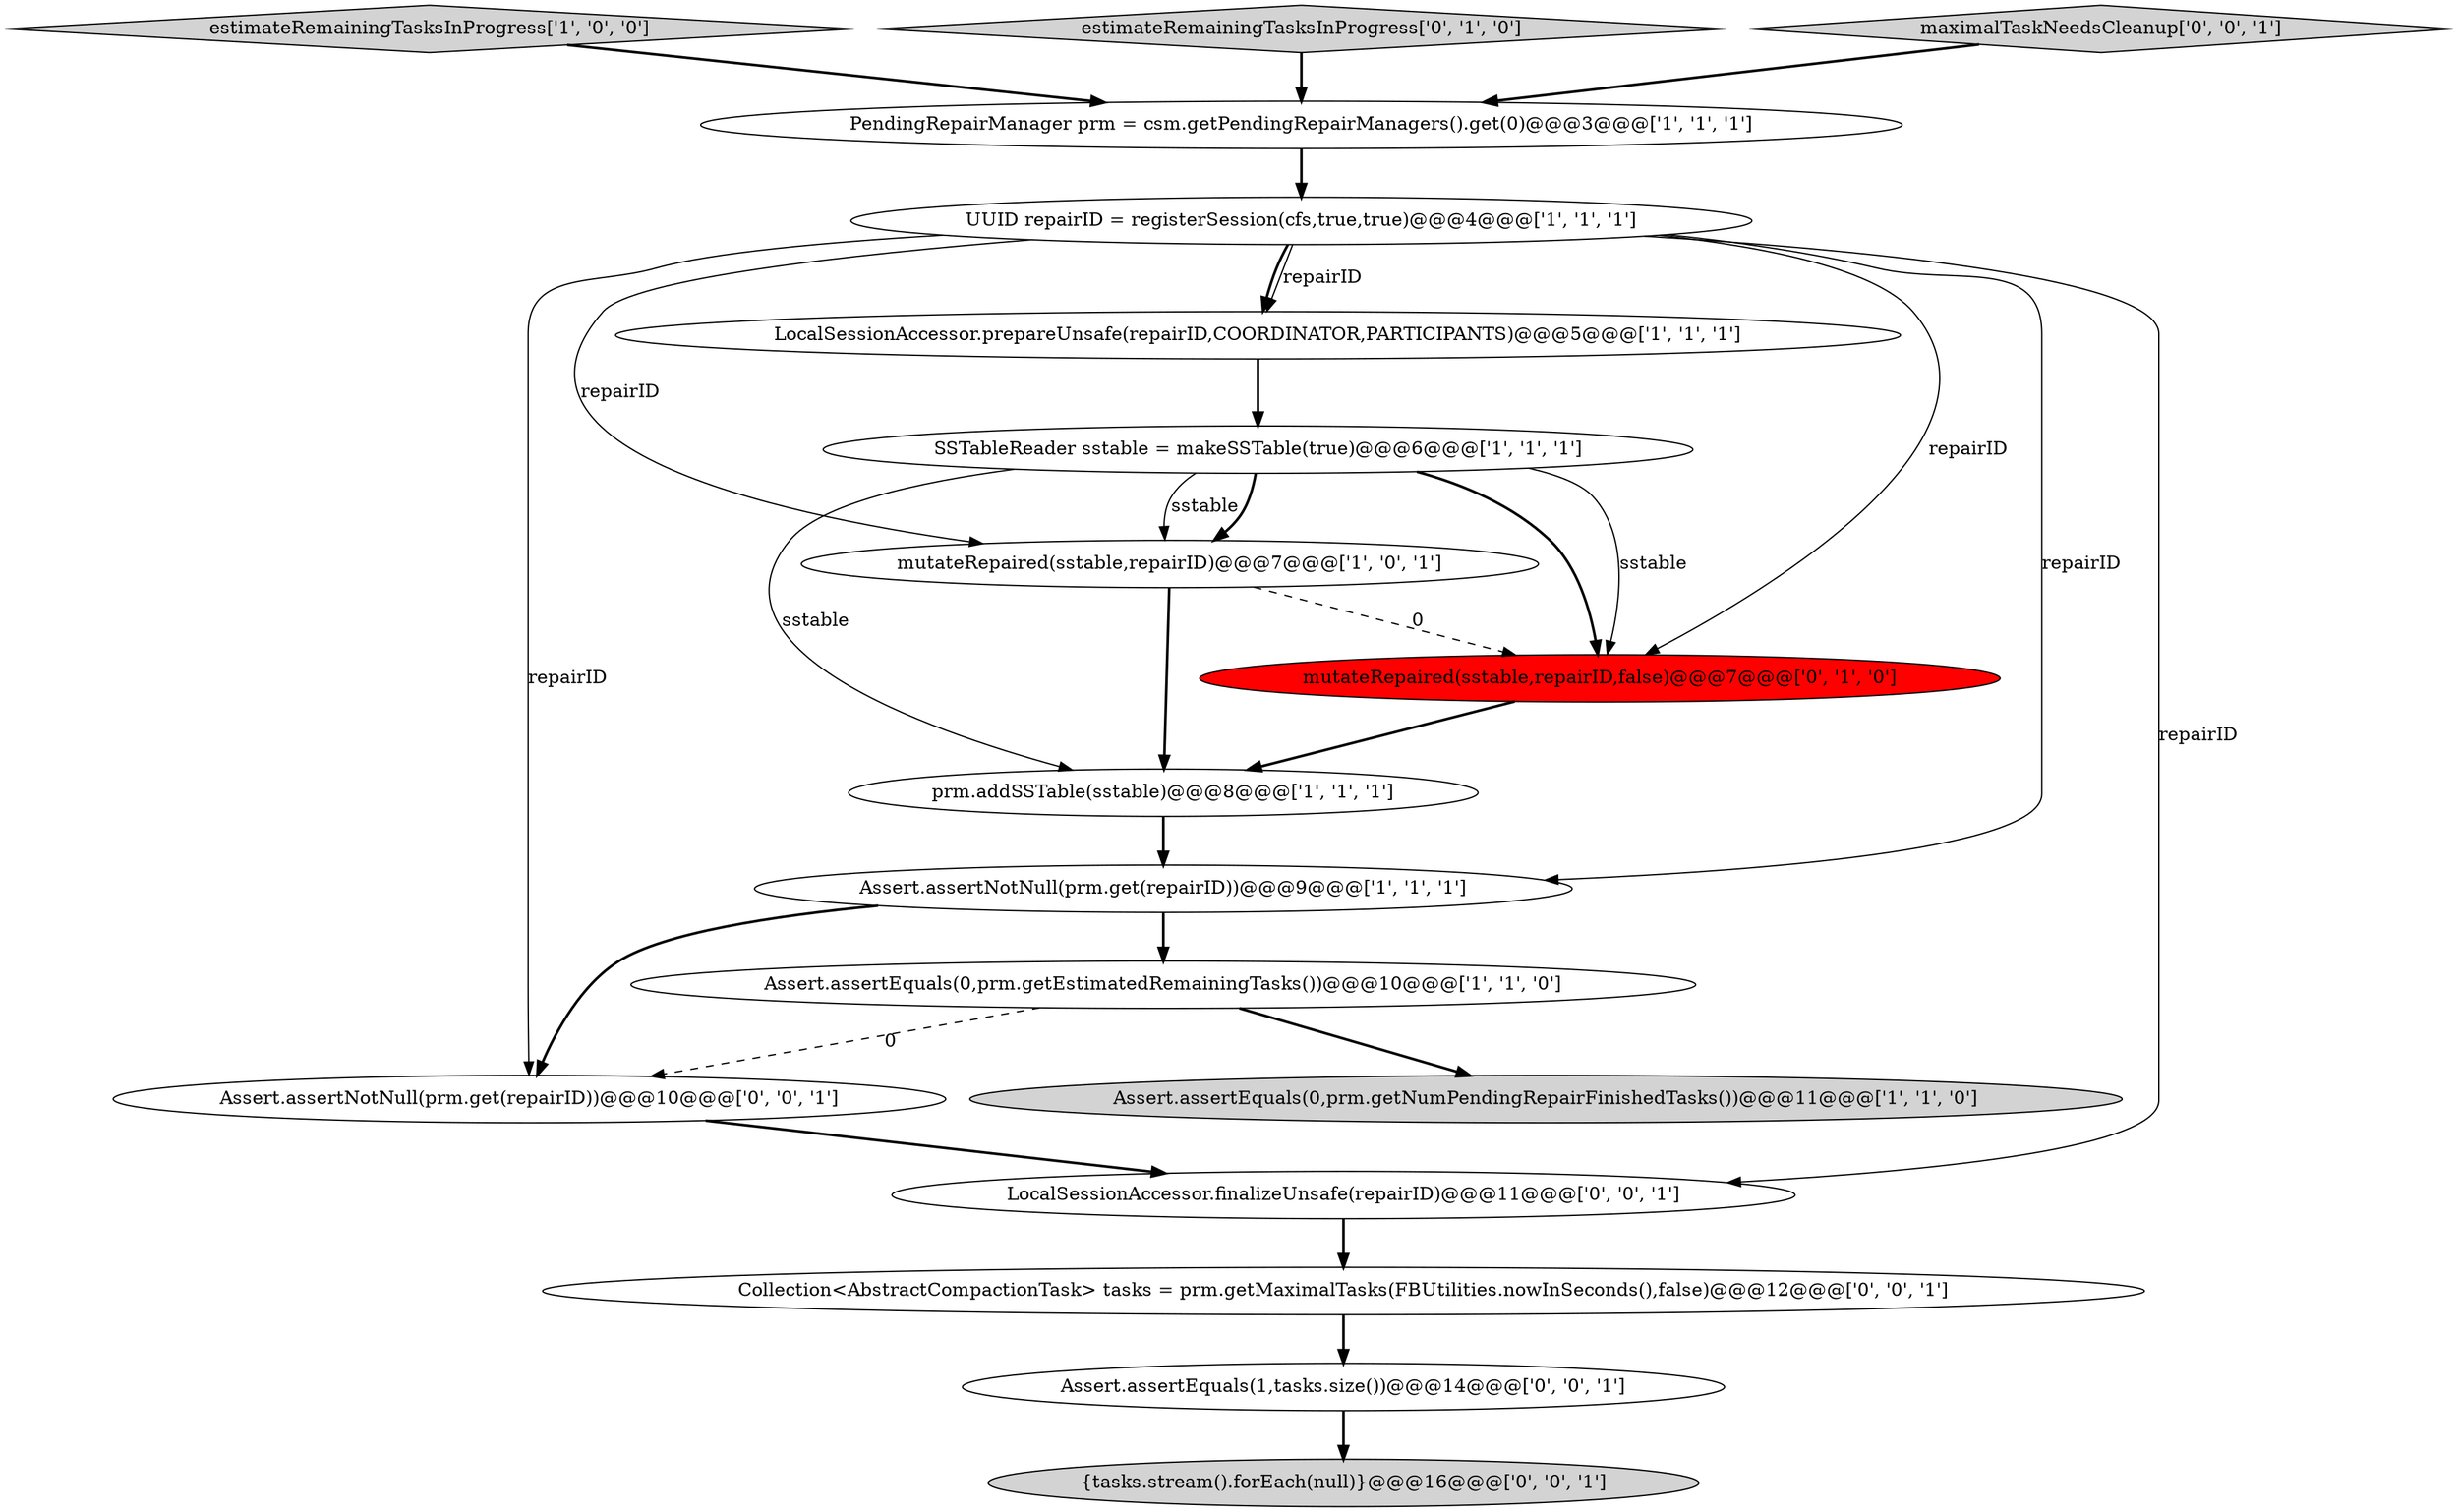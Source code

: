 digraph {
1 [style = filled, label = "Assert.assertEquals(0,prm.getEstimatedRemainingTasks())@@@10@@@['1', '1', '0']", fillcolor = white, shape = ellipse image = "AAA0AAABBB1BBB"];
9 [style = filled, label = "prm.addSSTable(sstable)@@@8@@@['1', '1', '1']", fillcolor = white, shape = ellipse image = "AAA0AAABBB1BBB"];
7 [style = filled, label = "Assert.assertEquals(0,prm.getNumPendingRepairFinishedTasks())@@@11@@@['1', '1', '0']", fillcolor = lightgray, shape = ellipse image = "AAA0AAABBB1BBB"];
0 [style = filled, label = "mutateRepaired(sstable,repairID)@@@7@@@['1', '0', '1']", fillcolor = white, shape = ellipse image = "AAA0AAABBB1BBB"];
16 [style = filled, label = "Assert.assertNotNull(prm.get(repairID))@@@10@@@['0', '0', '1']", fillcolor = white, shape = ellipse image = "AAA0AAABBB3BBB"];
11 [style = filled, label = "mutateRepaired(sstable,repairID,false)@@@7@@@['0', '1', '0']", fillcolor = red, shape = ellipse image = "AAA1AAABBB2BBB"];
3 [style = filled, label = "Assert.assertNotNull(prm.get(repairID))@@@9@@@['1', '1', '1']", fillcolor = white, shape = ellipse image = "AAA0AAABBB1BBB"];
13 [style = filled, label = "Collection<AbstractCompactionTask> tasks = prm.getMaximalTasks(FBUtilities.nowInSeconds(),false)@@@12@@@['0', '0', '1']", fillcolor = white, shape = ellipse image = "AAA0AAABBB3BBB"];
17 [style = filled, label = "Assert.assertEquals(1,tasks.size())@@@14@@@['0', '0', '1']", fillcolor = white, shape = ellipse image = "AAA0AAABBB3BBB"];
4 [style = filled, label = "estimateRemainingTasksInProgress['1', '0', '0']", fillcolor = lightgray, shape = diamond image = "AAA0AAABBB1BBB"];
10 [style = filled, label = "estimateRemainingTasksInProgress['0', '1', '0']", fillcolor = lightgray, shape = diamond image = "AAA0AAABBB2BBB"];
2 [style = filled, label = "UUID repairID = registerSession(cfs,true,true)@@@4@@@['1', '1', '1']", fillcolor = white, shape = ellipse image = "AAA0AAABBB1BBB"];
15 [style = filled, label = "{tasks.stream().forEach(null)}@@@16@@@['0', '0', '1']", fillcolor = lightgray, shape = ellipse image = "AAA0AAABBB3BBB"];
5 [style = filled, label = "LocalSessionAccessor.prepareUnsafe(repairID,COORDINATOR,PARTICIPANTS)@@@5@@@['1', '1', '1']", fillcolor = white, shape = ellipse image = "AAA0AAABBB1BBB"];
6 [style = filled, label = "PendingRepairManager prm = csm.getPendingRepairManagers().get(0)@@@3@@@['1', '1', '1']", fillcolor = white, shape = ellipse image = "AAA0AAABBB1BBB"];
8 [style = filled, label = "SSTableReader sstable = makeSSTable(true)@@@6@@@['1', '1', '1']", fillcolor = white, shape = ellipse image = "AAA0AAABBB1BBB"];
14 [style = filled, label = "maximalTaskNeedsCleanup['0', '0', '1']", fillcolor = lightgray, shape = diamond image = "AAA0AAABBB3BBB"];
12 [style = filled, label = "LocalSessionAccessor.finalizeUnsafe(repairID)@@@11@@@['0', '0', '1']", fillcolor = white, shape = ellipse image = "AAA0AAABBB3BBB"];
5->8 [style = bold, label=""];
2->5 [style = solid, label="repairID"];
0->9 [style = bold, label=""];
2->0 [style = solid, label="repairID"];
2->3 [style = solid, label="repairID"];
3->1 [style = bold, label=""];
4->6 [style = bold, label=""];
2->11 [style = solid, label="repairID"];
2->12 [style = solid, label="repairID"];
0->11 [style = dashed, label="0"];
3->16 [style = bold, label=""];
2->16 [style = solid, label="repairID"];
11->9 [style = bold, label=""];
8->0 [style = solid, label="sstable"];
1->7 [style = bold, label=""];
10->6 [style = bold, label=""];
8->11 [style = solid, label="sstable"];
6->2 [style = bold, label=""];
8->0 [style = bold, label=""];
12->13 [style = bold, label=""];
13->17 [style = bold, label=""];
1->16 [style = dashed, label="0"];
17->15 [style = bold, label=""];
9->3 [style = bold, label=""];
8->11 [style = bold, label=""];
16->12 [style = bold, label=""];
14->6 [style = bold, label=""];
8->9 [style = solid, label="sstable"];
2->5 [style = bold, label=""];
}
